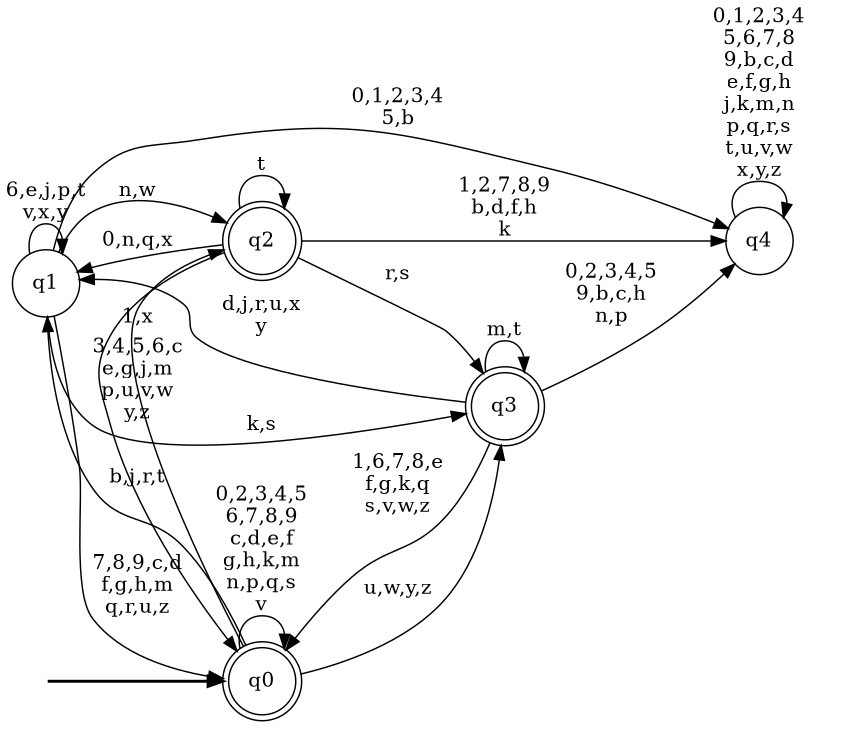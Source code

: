 digraph BlueStar {
__start0 [style = invis, shape = none, label = "", width = 0, height = 0];

rankdir=LR;
size="8,5";

s0 [style="rounded,filled", color="black", fillcolor="white" shape="doublecircle", label="q0"];
s1 [style="filled", color="black", fillcolor="white" shape="circle", label="q1"];
s2 [style="rounded,filled", color="black", fillcolor="white" shape="doublecircle", label="q2"];
s3 [style="rounded,filled", color="black", fillcolor="white" shape="doublecircle", label="q3"];
s4 [style="filled", color="black", fillcolor="white" shape="circle", label="q4"];
subgraph cluster_main { 
	graph [pad=".75", ranksep="0.15", nodesep="0.15"];
	 style=invis; 
	__start0 -> s0 [penwidth=2];
}
s0 -> s0 [label="0,2,3,4,5\n6,7,8,9\nc,d,e,f\ng,h,k,m\nn,p,q,s\nv"];
s0 -> s1 [label="b,j,r,t"];
s0 -> s2 [label="1,x"];
s0 -> s3 [label="u,w,y,z"];
s1 -> s0 [label="7,8,9,c,d\nf,g,h,m\nq,r,u,z"];
s1 -> s1 [label="6,e,j,p,t\nv,x,y"];
s1 -> s2 [label="n,w"];
s1 -> s3 [label="k,s"];
s1 -> s4 [label="0,1,2,3,4\n5,b"];
s2 -> s0 [label="3,4,5,6,c\ne,g,j,m\np,u,v,w\ny,z"];
s2 -> s1 [label="0,n,q,x"];
s2 -> s2 [label="t"];
s2 -> s3 [label="r,s"];
s2 -> s4 [label="1,2,7,8,9\nb,d,f,h\nk"];
s3 -> s0 [label="1,6,7,8,e\nf,g,k,q\ns,v,w,z"];
s3 -> s1 [label="d,j,r,u,x\ny"];
s3 -> s3 [label="m,t"];
s3 -> s4 [label="0,2,3,4,5\n9,b,c,h\nn,p"];
s4 -> s4 [label="0,1,2,3,4\n5,6,7,8\n9,b,c,d\ne,f,g,h\nj,k,m,n\np,q,r,s\nt,u,v,w\nx,y,z"];

}